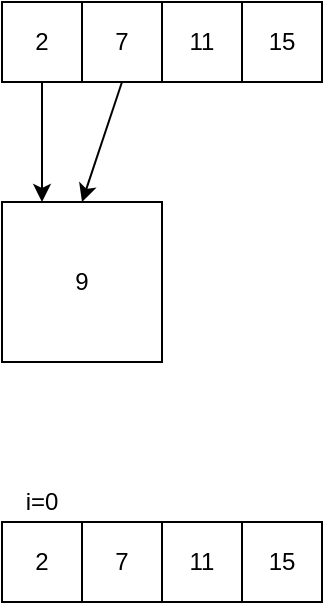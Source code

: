 <mxfile version="12.6.5" type="github">
  <diagram id="Q3YkI194S7esORd1z6mn" name="Page-1">
    <mxGraphModel dx="1422" dy="721" grid="1" gridSize="10" guides="1" tooltips="1" connect="1" arrows="1" fold="1" page="1" pageScale="1" pageWidth="850" pageHeight="1100" math="0" shadow="0">
      <root>
        <mxCell id="0"/>
        <mxCell id="1" parent="0"/>
        <mxCell id="HP0n1755PlnehS4s_hQY-1" value="2" style="whiteSpace=wrap;html=1;aspect=fixed;" vertex="1" parent="1">
          <mxGeometry x="160" y="50" width="40" height="40" as="geometry"/>
        </mxCell>
        <mxCell id="HP0n1755PlnehS4s_hQY-2" value="7" style="whiteSpace=wrap;html=1;aspect=fixed;" vertex="1" parent="1">
          <mxGeometry x="200" y="50" width="40" height="40" as="geometry"/>
        </mxCell>
        <mxCell id="HP0n1755PlnehS4s_hQY-3" value="11" style="whiteSpace=wrap;html=1;aspect=fixed;" vertex="1" parent="1">
          <mxGeometry x="240" y="50" width="40" height="40" as="geometry"/>
        </mxCell>
        <mxCell id="HP0n1755PlnehS4s_hQY-4" value="15" style="whiteSpace=wrap;html=1;aspect=fixed;" vertex="1" parent="1">
          <mxGeometry x="280" y="50" width="40" height="40" as="geometry"/>
        </mxCell>
        <mxCell id="HP0n1755PlnehS4s_hQY-5" value="9" style="whiteSpace=wrap;html=1;aspect=fixed;" vertex="1" parent="1">
          <mxGeometry x="160" y="150" width="80" height="80" as="geometry"/>
        </mxCell>
        <mxCell id="HP0n1755PlnehS4s_hQY-6" value="" style="endArrow=classic;html=1;exitX=0.5;exitY=1;exitDx=0;exitDy=0;entryX=0.25;entryY=0;entryDx=0;entryDy=0;" edge="1" parent="1" source="HP0n1755PlnehS4s_hQY-1" target="HP0n1755PlnehS4s_hQY-5">
          <mxGeometry width="50" height="50" relative="1" as="geometry">
            <mxPoint x="160" y="180" as="sourcePoint"/>
            <mxPoint x="200" y="148" as="targetPoint"/>
          </mxGeometry>
        </mxCell>
        <mxCell id="HP0n1755PlnehS4s_hQY-7" value="" style="endArrow=classic;html=1;entryX=0.5;entryY=0;entryDx=0;entryDy=0;exitX=0.5;exitY=1;exitDx=0;exitDy=0;" edge="1" parent="1" source="HP0n1755PlnehS4s_hQY-2" target="HP0n1755PlnehS4s_hQY-5">
          <mxGeometry width="50" height="50" relative="1" as="geometry">
            <mxPoint x="160" y="300" as="sourcePoint"/>
            <mxPoint x="210" y="250" as="targetPoint"/>
          </mxGeometry>
        </mxCell>
        <mxCell id="HP0n1755PlnehS4s_hQY-8" value="2" style="whiteSpace=wrap;html=1;aspect=fixed;" vertex="1" parent="1">
          <mxGeometry x="160" y="310" width="40" height="40" as="geometry"/>
        </mxCell>
        <mxCell id="HP0n1755PlnehS4s_hQY-9" value="7" style="whiteSpace=wrap;html=1;aspect=fixed;" vertex="1" parent="1">
          <mxGeometry x="200" y="310" width="40" height="40" as="geometry"/>
        </mxCell>
        <mxCell id="HP0n1755PlnehS4s_hQY-10" value="11" style="whiteSpace=wrap;html=1;aspect=fixed;" vertex="1" parent="1">
          <mxGeometry x="240" y="310" width="40" height="40" as="geometry"/>
        </mxCell>
        <mxCell id="HP0n1755PlnehS4s_hQY-11" value="15" style="whiteSpace=wrap;html=1;aspect=fixed;" vertex="1" parent="1">
          <mxGeometry x="280" y="310" width="40" height="40" as="geometry"/>
        </mxCell>
        <mxCell id="HP0n1755PlnehS4s_hQY-12" value="i=0" style="text;html=1;strokeColor=none;fillColor=none;align=center;verticalAlign=middle;whiteSpace=wrap;rounded=0;" vertex="1" parent="1">
          <mxGeometry x="160" y="290" width="40" height="20" as="geometry"/>
        </mxCell>
      </root>
    </mxGraphModel>
  </diagram>
</mxfile>
